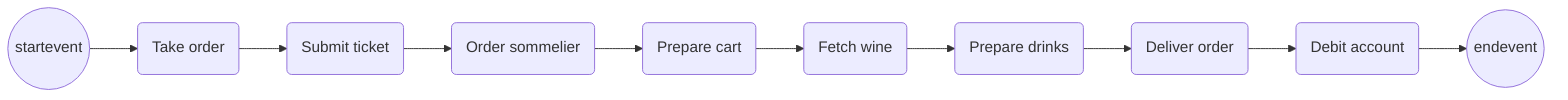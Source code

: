 graph LR
A:startevent:((startevent)) --> B:task:(Take order)
B:task:(Take order) --> C:task:(Submit ticket)
C:task:(Submit ticket) --> D:task:(Order sommelier)
D:task:(Order sommelier) --> E:task:(Prepare cart)
E:task:(Prepare cart) --> F:task:(Fetch wine)
F:task:(Fetch wine) --> G:task:(Prepare drinks)
G:task:(Prepare drinks) --> H:task:(Deliver order)
H:task:(Deliver order) --> I:task:(Debit account)
I:task:(Debit account) --> J:endevent:((endevent))